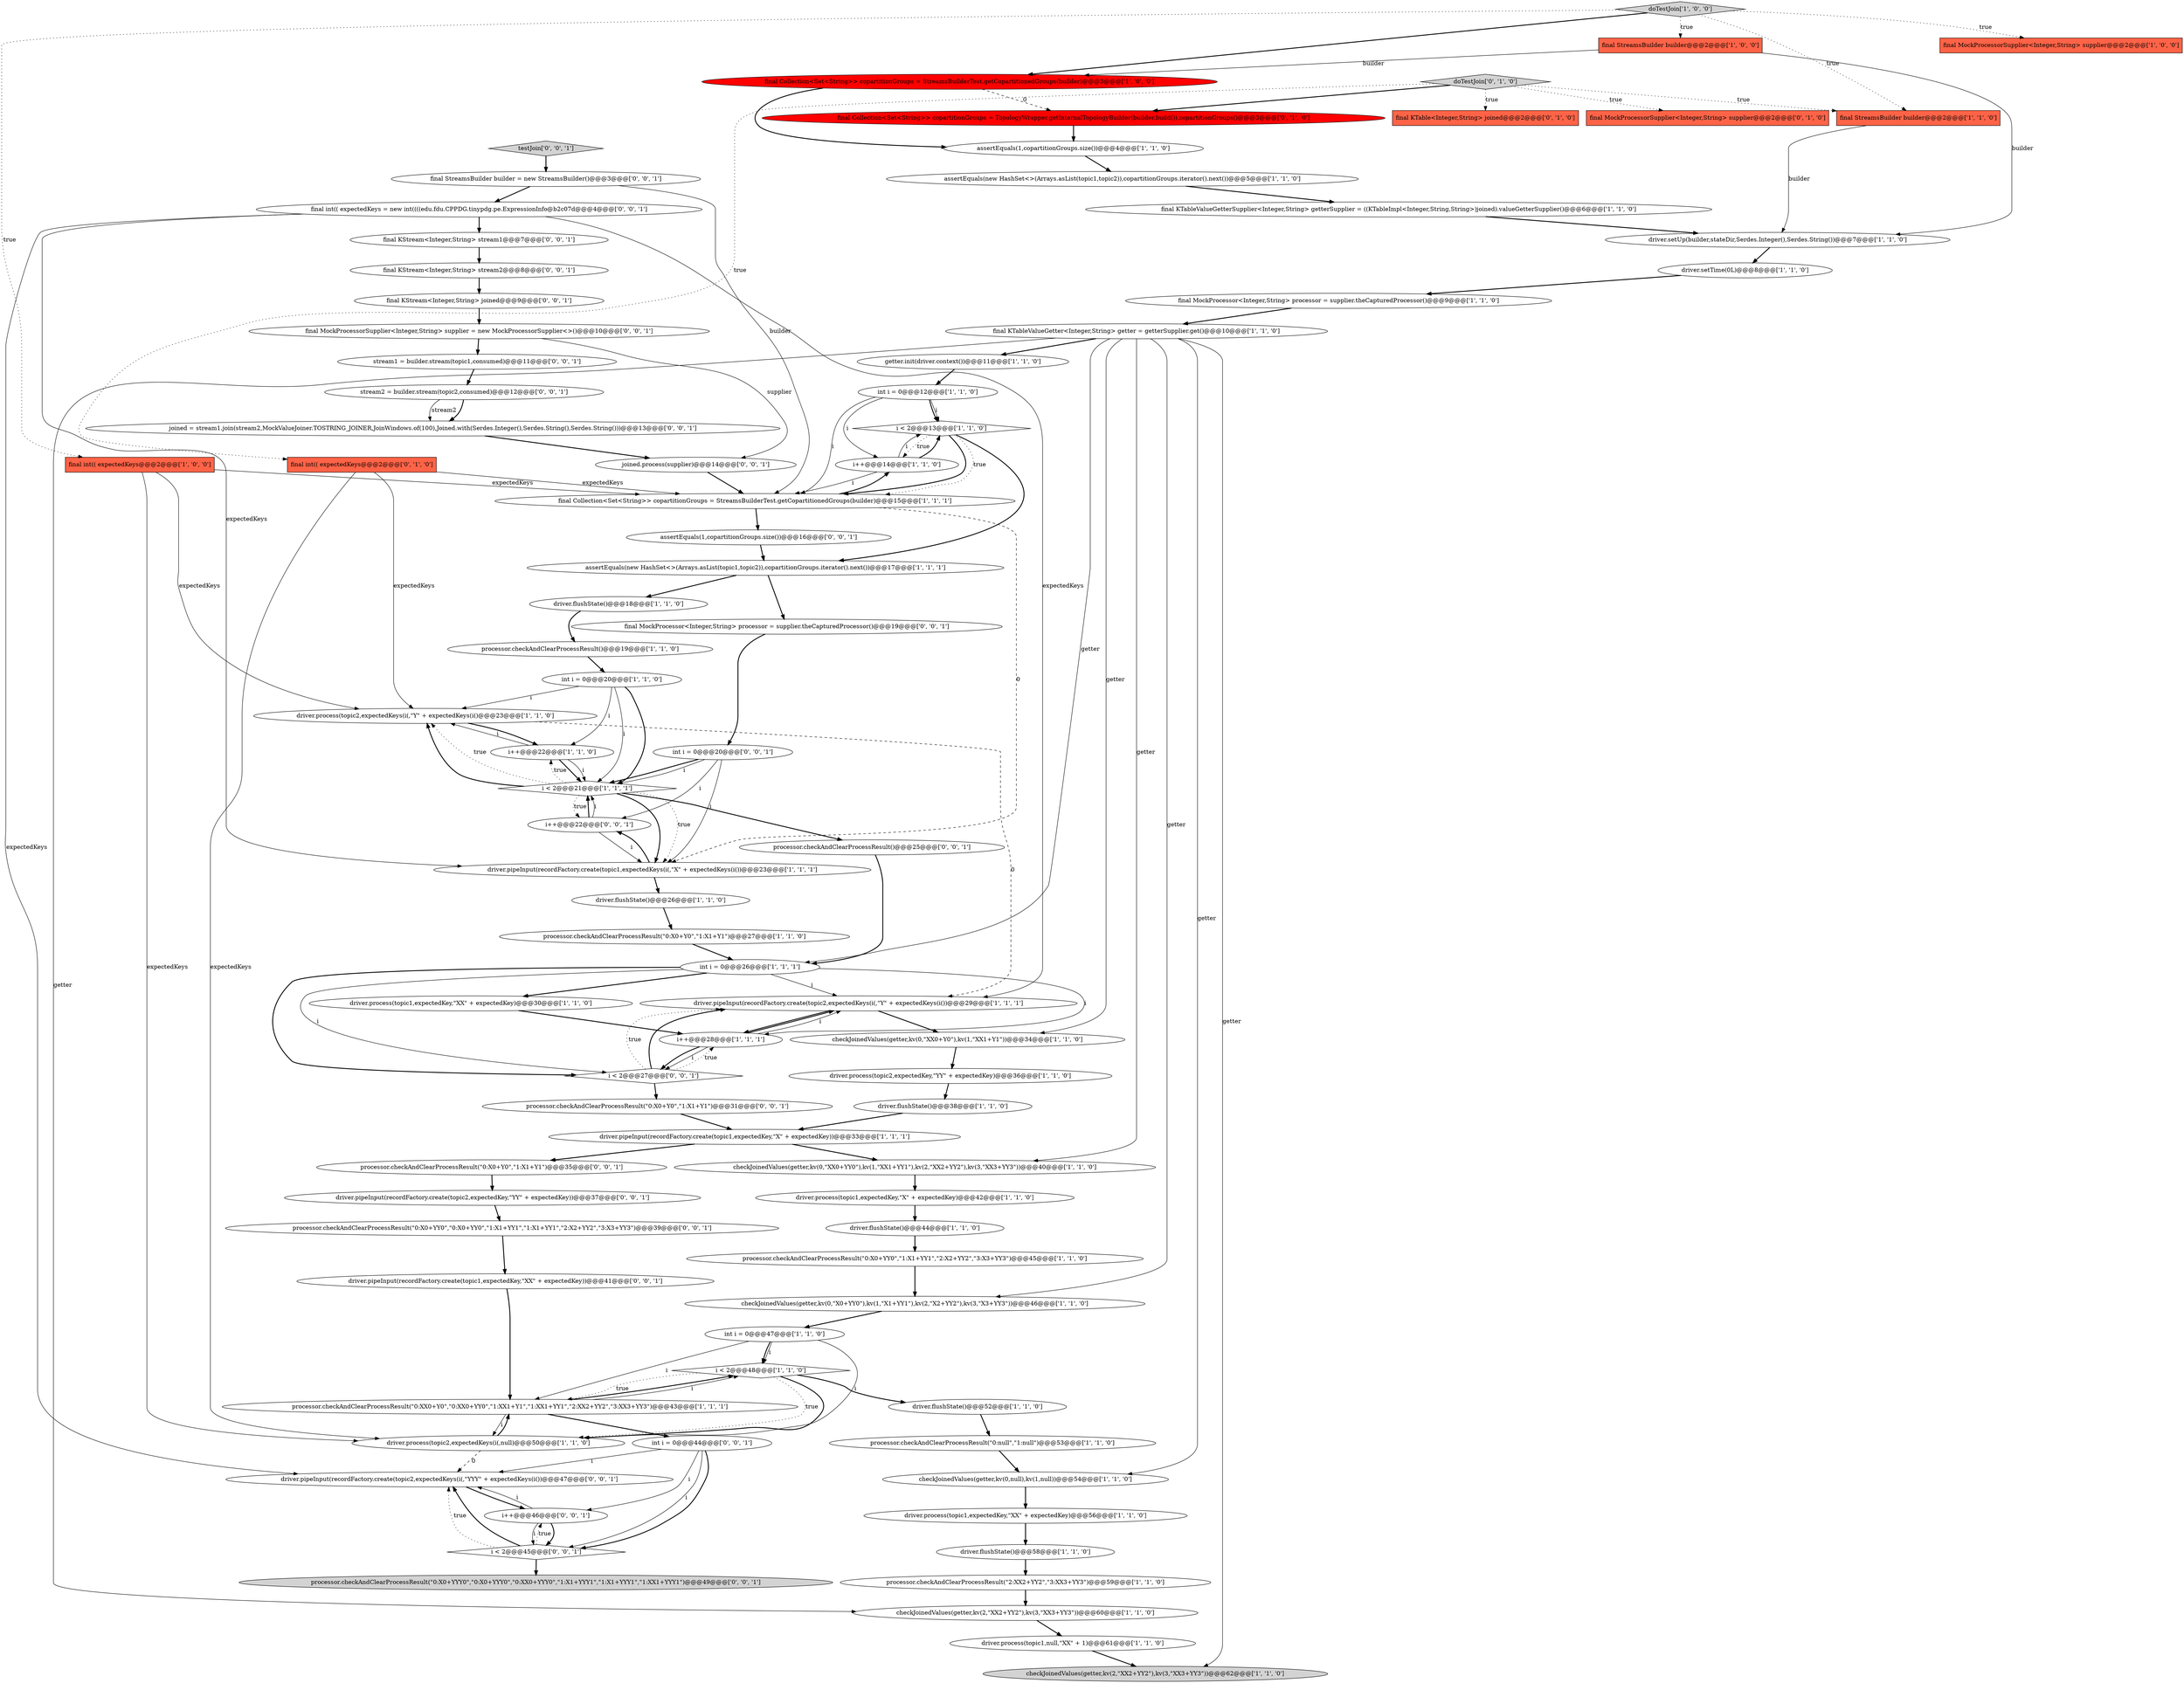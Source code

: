 digraph {
30 [style = filled, label = "driver.setTime(0L)@@@8@@@['1', '1', '0']", fillcolor = white, shape = ellipse image = "AAA0AAABBB1BBB"];
59 [style = filled, label = "joined.process(supplier)@@@14@@@['0', '0', '1']", fillcolor = white, shape = ellipse image = "AAA0AAABBB3BBB"];
71 [style = filled, label = "i++@@@22@@@['0', '0', '1']", fillcolor = white, shape = ellipse image = "AAA0AAABBB3BBB"];
47 [style = filled, label = "driver.flushState()@@@44@@@['1', '1', '0']", fillcolor = white, shape = ellipse image = "AAA0AAABBB1BBB"];
58 [style = filled, label = "doTestJoin['0', '1', '0']", fillcolor = lightgray, shape = diamond image = "AAA0AAABBB2BBB"];
45 [style = filled, label = "getter.init(driver.context())@@@11@@@['1', '1', '0']", fillcolor = white, shape = ellipse image = "AAA0AAABBB1BBB"];
0 [style = filled, label = "driver.process(topic2,expectedKeys(i(,\"Y\" + expectedKeys(i()@@@23@@@['1', '1', '0']", fillcolor = white, shape = ellipse image = "AAA0AAABBB1BBB"];
20 [style = filled, label = "driver.flushState()@@@18@@@['1', '1', '0']", fillcolor = white, shape = ellipse image = "AAA0AAABBB1BBB"];
15 [style = filled, label = "driver.flushState()@@@58@@@['1', '1', '0']", fillcolor = white, shape = ellipse image = "AAA0AAABBB1BBB"];
46 [style = filled, label = "driver.pipeInput(recordFactory.create(topic2,expectedKeys(i(,\"Y\" + expectedKeys(i())@@@29@@@['1', '1', '1']", fillcolor = white, shape = ellipse image = "AAA0AAABBB1BBB"];
10 [style = filled, label = "processor.checkAndClearProcessResult(\"0:X0+Y0\",\"1:X1+Y1\")@@@27@@@['1', '1', '0']", fillcolor = white, shape = ellipse image = "AAA0AAABBB1BBB"];
80 [style = filled, label = "i++@@@46@@@['0', '0', '1']", fillcolor = white, shape = ellipse image = "AAA0AAABBB3BBB"];
18 [style = filled, label = "driver.process(topic1,null,\"XX\" + 1)@@@61@@@['1', '1', '0']", fillcolor = white, shape = ellipse image = "AAA0AAABBB1BBB"];
67 [style = filled, label = "stream2 = builder.stream(topic2,consumed)@@@12@@@['0', '0', '1']", fillcolor = white, shape = ellipse image = "AAA0AAABBB3BBB"];
75 [style = filled, label = "int i = 0@@@20@@@['0', '0', '1']", fillcolor = white, shape = ellipse image = "AAA0AAABBB3BBB"];
17 [style = filled, label = "i < 2@@@48@@@['1', '1', '0']", fillcolor = white, shape = diamond image = "AAA0AAABBB1BBB"];
65 [style = filled, label = "i < 2@@@27@@@['0', '0', '1']", fillcolor = white, shape = diamond image = "AAA0AAABBB3BBB"];
28 [style = filled, label = "i < 2@@@13@@@['1', '1', '0']", fillcolor = white, shape = diamond image = "AAA0AAABBB1BBB"];
49 [style = filled, label = "driver.process(topic2,expectedKey,\"YY\" + expectedKey)@@@36@@@['1', '1', '0']", fillcolor = white, shape = ellipse image = "AAA0AAABBB1BBB"];
16 [style = filled, label = "final int(( expectedKeys@@@2@@@['1', '0', '0']", fillcolor = tomato, shape = box image = "AAA0AAABBB1BBB"];
43 [style = filled, label = "checkJoinedValues(getter,kv(0,\"XX0+YY0\"),kv(1,\"XX1+YY1\"),kv(2,\"XX2+YY2\"),kv(3,\"XX3+YY3\"))@@@40@@@['1', '1', '0']", fillcolor = white, shape = ellipse image = "AAA0AAABBB1BBB"];
69 [style = filled, label = "driver.pipeInput(recordFactory.create(topic1,expectedKey,\"XX\" + expectedKey))@@@41@@@['0', '0', '1']", fillcolor = white, shape = ellipse image = "AAA0AAABBB3BBB"];
36 [style = filled, label = "driver.process(topic1,expectedKey,\"X\" + expectedKey)@@@42@@@['1', '1', '0']", fillcolor = white, shape = ellipse image = "AAA0AAABBB1BBB"];
79 [style = filled, label = "driver.pipeInput(recordFactory.create(topic2,expectedKey,\"YY\" + expectedKey))@@@37@@@['0', '0', '1']", fillcolor = white, shape = ellipse image = "AAA0AAABBB3BBB"];
11 [style = filled, label = "checkJoinedValues(getter,kv(2,\"XX2+YY2\"),kv(3,\"XX3+YY3\"))@@@62@@@['1', '1', '0']", fillcolor = lightgray, shape = ellipse image = "AAA0AAABBB1BBB"];
44 [style = filled, label = "driver.setUp(builder,stateDir,Serdes.Integer(),Serdes.String())@@@7@@@['1', '1', '0']", fillcolor = white, shape = ellipse image = "AAA0AAABBB1BBB"];
56 [style = filled, label = "final KTable<Integer,String> joined@@@2@@@['0', '1', '0']", fillcolor = tomato, shape = box image = "AAA0AAABBB2BBB"];
8 [style = filled, label = "int i = 0@@@20@@@['1', '1', '0']", fillcolor = white, shape = ellipse image = "AAA0AAABBB1BBB"];
25 [style = filled, label = "doTestJoin['1', '0', '0']", fillcolor = lightgray, shape = diamond image = "AAA0AAABBB1BBB"];
23 [style = filled, label = "driver.pipeInput(recordFactory.create(topic1,expectedKey,\"X\" + expectedKey))@@@33@@@['1', '1', '1']", fillcolor = white, shape = ellipse image = "AAA0AAABBB1BBB"];
57 [style = filled, label = "final Collection<Set<String>> copartitionGroups = TopologyWrapper.getInternalTopologyBuilder(builder.build()).copartitionGroups()@@@3@@@['0', '1', '0']", fillcolor = red, shape = ellipse image = "AAA1AAABBB2BBB"];
3 [style = filled, label = "final MockProcessorSupplier<Integer,String> supplier@@@2@@@['1', '0', '0']", fillcolor = tomato, shape = box image = "AAA0AAABBB1BBB"];
22 [style = filled, label = "processor.checkAndClearProcessResult(\"2:XX2+YY2\",\"3:XX3+YY3\")@@@59@@@['1', '1', '0']", fillcolor = white, shape = ellipse image = "AAA0AAABBB1BBB"];
40 [style = filled, label = "processor.checkAndClearProcessResult(\"0:XX0+Y0\",\"0:XX0+YY0\",\"1:XX1+Y1\",\"1:XX1+YY1\",\"2:XX2+YY2\",\"3:XX3+YY3\")@@@43@@@['1', '1', '1']", fillcolor = white, shape = ellipse image = "AAA0AAABBB1BBB"];
81 [style = filled, label = "joined = stream1.join(stream2,MockValueJoiner.TOSTRING_JOINER,JoinWindows.of(100),Joined.with(Serdes.Integer(),Serdes.String(),Serdes.String()))@@@13@@@['0', '0', '1']", fillcolor = white, shape = ellipse image = "AAA0AAABBB3BBB"];
12 [style = filled, label = "driver.process(topic1,expectedKey,\"XX\" + expectedKey)@@@56@@@['1', '1', '0']", fillcolor = white, shape = ellipse image = "AAA0AAABBB1BBB"];
63 [style = filled, label = "processor.checkAndClearProcessResult(\"0:X0+YYY0\",\"0:X0+YYY0\",\"0:XX0+YYY0\",\"1:X1+YYY1\",\"1:X1+YYY1\",\"1:XX1+YYY1\")@@@49@@@['0', '0', '1']", fillcolor = lightgray, shape = ellipse image = "AAA0AAABBB3BBB"];
50 [style = filled, label = "checkJoinedValues(getter,kv(0,\"XX0+Y0\"),kv(1,\"XX1+Y1\"))@@@34@@@['1', '1', '0']", fillcolor = white, shape = ellipse image = "AAA0AAABBB1BBB"];
34 [style = filled, label = "final StreamsBuilder builder@@@2@@@['1', '0', '0']", fillcolor = tomato, shape = box image = "AAA0AAABBB1BBB"];
74 [style = filled, label = "driver.pipeInput(recordFactory.create(topic2,expectedKeys(i(,\"YYY\" + expectedKeys(i())@@@47@@@['0', '0', '1']", fillcolor = white, shape = ellipse image = "AAA0AAABBB3BBB"];
55 [style = filled, label = "final int(( expectedKeys@@@2@@@['0', '1', '0']", fillcolor = tomato, shape = box image = "AAA0AAABBB2BBB"];
66 [style = filled, label = "final KStream<Integer,String> joined@@@9@@@['0', '0', '1']", fillcolor = white, shape = ellipse image = "AAA0AAABBB3BBB"];
19 [style = filled, label = "processor.checkAndClearProcessResult(\"0:null\",\"1:null\")@@@53@@@['1', '1', '0']", fillcolor = white, shape = ellipse image = "AAA0AAABBB1BBB"];
33 [style = filled, label = "checkJoinedValues(getter,kv(2,\"XX2+YY2\"),kv(3,\"XX3+YY3\"))@@@60@@@['1', '1', '0']", fillcolor = white, shape = ellipse image = "AAA0AAABBB1BBB"];
2 [style = filled, label = "assertEquals(new HashSet<>(Arrays.asList(topic1,topic2)),copartitionGroups.iterator().next())@@@17@@@['1', '1', '1']", fillcolor = white, shape = ellipse image = "AAA0AAABBB1BBB"];
42 [style = filled, label = "driver.flushState()@@@52@@@['1', '1', '0']", fillcolor = white, shape = ellipse image = "AAA0AAABBB1BBB"];
26 [style = filled, label = "i++@@@14@@@['1', '1', '0']", fillcolor = white, shape = ellipse image = "AAA0AAABBB1BBB"];
21 [style = filled, label = "processor.checkAndClearProcessResult(\"0:X0+YY0\",\"1:X1+YY1\",\"2:X2+YY2\",\"3:X3+YY3\")@@@45@@@['1', '1', '0']", fillcolor = white, shape = ellipse image = "AAA0AAABBB1BBB"];
61 [style = filled, label = "final StreamsBuilder builder = new StreamsBuilder()@@@3@@@['0', '0', '1']", fillcolor = white, shape = ellipse image = "AAA0AAABBB3BBB"];
29 [style = filled, label = "driver.flushState()@@@38@@@['1', '1', '0']", fillcolor = white, shape = ellipse image = "AAA0AAABBB1BBB"];
84 [style = filled, label = "final KStream<Integer,String> stream2@@@8@@@['0', '0', '1']", fillcolor = white, shape = ellipse image = "AAA0AAABBB3BBB"];
7 [style = filled, label = "driver.flushState()@@@26@@@['1', '1', '0']", fillcolor = white, shape = ellipse image = "AAA0AAABBB1BBB"];
78 [style = filled, label = "final MockProcessorSupplier<Integer,String> supplier = new MockProcessorSupplier<>()@@@10@@@['0', '0', '1']", fillcolor = white, shape = ellipse image = "AAA0AAABBB3BBB"];
13 [style = filled, label = "processor.checkAndClearProcessResult()@@@19@@@['1', '1', '0']", fillcolor = white, shape = ellipse image = "AAA0AAABBB1BBB"];
83 [style = filled, label = "stream1 = builder.stream(topic1,consumed)@@@11@@@['0', '0', '1']", fillcolor = white, shape = ellipse image = "AAA0AAABBB3BBB"];
73 [style = filled, label = "int i = 0@@@44@@@['0', '0', '1']", fillcolor = white, shape = ellipse image = "AAA0AAABBB3BBB"];
51 [style = filled, label = "int i = 0@@@12@@@['1', '1', '0']", fillcolor = white, shape = ellipse image = "AAA0AAABBB1BBB"];
68 [style = filled, label = "processor.checkAndClearProcessResult(\"0:X0+Y0\",\"1:X1+Y1\")@@@35@@@['0', '0', '1']", fillcolor = white, shape = ellipse image = "AAA0AAABBB3BBB"];
77 [style = filled, label = "assertEquals(1,copartitionGroups.size())@@@16@@@['0', '0', '1']", fillcolor = white, shape = ellipse image = "AAA0AAABBB3BBB"];
85 [style = filled, label = "final MockProcessor<Integer,String> processor = supplier.theCapturedProcessor()@@@19@@@['0', '0', '1']", fillcolor = white, shape = ellipse image = "AAA0AAABBB3BBB"];
31 [style = filled, label = "final Collection<Set<String>> copartitionGroups = StreamsBuilderTest.getCopartitionedGroups(builder)@@@15@@@['1', '1', '1']", fillcolor = white, shape = ellipse image = "AAA0AAABBB1BBB"];
38 [style = filled, label = "i < 2@@@21@@@['1', '1', '1']", fillcolor = white, shape = diamond image = "AAA0AAABBB1BBB"];
48 [style = filled, label = "i++@@@22@@@['1', '1', '0']", fillcolor = white, shape = ellipse image = "AAA0AAABBB1BBB"];
70 [style = filled, label = "testJoin['0', '0', '1']", fillcolor = lightgray, shape = diamond image = "AAA0AAABBB3BBB"];
5 [style = filled, label = "final KTableValueGetterSupplier<Integer,String> getterSupplier = ((KTableImpl<Integer,String,String>)joined).valueGetterSupplier()@@@6@@@['1', '1', '0']", fillcolor = white, shape = ellipse image = "AAA0AAABBB1BBB"];
27 [style = filled, label = "assertEquals(new HashSet<>(Arrays.asList(topic1,topic2)),copartitionGroups.iterator().next())@@@5@@@['1', '1', '0']", fillcolor = white, shape = ellipse image = "AAA0AAABBB1BBB"];
32 [style = filled, label = "final KTableValueGetter<Integer,String> getter = getterSupplier.get()@@@10@@@['1', '1', '0']", fillcolor = white, shape = ellipse image = "AAA0AAABBB1BBB"];
41 [style = filled, label = "assertEquals(1,copartitionGroups.size())@@@4@@@['1', '1', '0']", fillcolor = white, shape = ellipse image = "AAA0AAABBB1BBB"];
14 [style = filled, label = "int i = 0@@@26@@@['1', '1', '1']", fillcolor = white, shape = ellipse image = "AAA0AAABBB1BBB"];
72 [style = filled, label = "i < 2@@@45@@@['0', '0', '1']", fillcolor = white, shape = diamond image = "AAA0AAABBB3BBB"];
64 [style = filled, label = "final int(( expectedKeys = new int((((edu.fdu.CPPDG.tinypdg.pe.ExpressionInfo@b2c07d@@@4@@@['0', '0', '1']", fillcolor = white, shape = ellipse image = "AAA0AAABBB3BBB"];
54 [style = filled, label = "final MockProcessorSupplier<Integer,String> supplier@@@2@@@['0', '1', '0']", fillcolor = tomato, shape = box image = "AAA0AAABBB2BBB"];
24 [style = filled, label = "i++@@@28@@@['1', '1', '1']", fillcolor = white, shape = ellipse image = "AAA0AAABBB1BBB"];
82 [style = filled, label = "final KStream<Integer,String> stream1@@@7@@@['0', '0', '1']", fillcolor = white, shape = ellipse image = "AAA0AAABBB3BBB"];
1 [style = filled, label = "driver.process(topic1,expectedKey,\"XX\" + expectedKey)@@@30@@@['1', '1', '0']", fillcolor = white, shape = ellipse image = "AAA0AAABBB1BBB"];
52 [style = filled, label = "driver.process(topic2,expectedKeys(i(,null)@@@50@@@['1', '1', '0']", fillcolor = white, shape = ellipse image = "AAA0AAABBB1BBB"];
39 [style = filled, label = "driver.pipeInput(recordFactory.create(topic1,expectedKeys(i(,\"X\" + expectedKeys(i())@@@23@@@['1', '1', '1']", fillcolor = white, shape = ellipse image = "AAA0AAABBB1BBB"];
53 [style = filled, label = "final StreamsBuilder builder@@@2@@@['1', '1', '0']", fillcolor = tomato, shape = box image = "AAA0AAABBB1BBB"];
37 [style = filled, label = "checkJoinedValues(getter,kv(0,null),kv(1,null))@@@54@@@['1', '1', '0']", fillcolor = white, shape = ellipse image = "AAA0AAABBB1BBB"];
6 [style = filled, label = "final MockProcessor<Integer,String> processor = supplier.theCapturedProcessor()@@@9@@@['1', '1', '0']", fillcolor = white, shape = ellipse image = "AAA0AAABBB1BBB"];
62 [style = filled, label = "processor.checkAndClearProcessResult(\"0:X0+Y0\",\"1:X1+Y1\")@@@31@@@['0', '0', '1']", fillcolor = white, shape = ellipse image = "AAA0AAABBB3BBB"];
35 [style = filled, label = "int i = 0@@@47@@@['1', '1', '0']", fillcolor = white, shape = ellipse image = "AAA0AAABBB1BBB"];
9 [style = filled, label = "checkJoinedValues(getter,kv(0,\"X0+YY0\"),kv(1,\"X1+YY1\"),kv(2,\"X2+YY2\"),kv(3,\"X3+YY3\"))@@@46@@@['1', '1', '0']", fillcolor = white, shape = ellipse image = "AAA0AAABBB1BBB"];
76 [style = filled, label = "processor.checkAndClearProcessResult()@@@25@@@['0', '0', '1']", fillcolor = white, shape = ellipse image = "AAA0AAABBB3BBB"];
60 [style = filled, label = "processor.checkAndClearProcessResult(\"0:X0+YY0\",\"0:X0+YY0\",\"1:X1+YY1\",\"1:X1+YY1\",\"2:X2+YY2\",\"3:X3+YY3\")@@@39@@@['0', '0', '1']", fillcolor = white, shape = ellipse image = "AAA0AAABBB3BBB"];
4 [style = filled, label = "final Collection<Set<String>> copartitionGroups = StreamsBuilderTest.getCopartitionedGroups(builder)@@@3@@@['1', '0', '0']", fillcolor = red, shape = ellipse image = "AAA1AAABBB1BBB"];
73->74 [style = solid, label="i"];
64->46 [style = solid, label="expectedKeys"];
38->76 [style = bold, label=""];
48->0 [style = solid, label="i"];
17->52 [style = dotted, label="true"];
80->74 [style = solid, label="i"];
31->77 [style = bold, label=""];
78->59 [style = solid, label="supplier"];
67->81 [style = bold, label=""];
65->62 [style = bold, label=""];
38->39 [style = dotted, label="true"];
14->65 [style = bold, label=""];
59->31 [style = bold, label=""];
75->38 [style = bold, label=""];
61->31 [style = solid, label="builder"];
23->68 [style = bold, label=""];
35->52 [style = solid, label="i"];
71->38 [style = bold, label=""];
57->41 [style = bold, label=""];
30->6 [style = bold, label=""];
38->39 [style = bold, label=""];
9->35 [style = bold, label=""];
61->64 [style = bold, label=""];
76->14 [style = bold, label=""];
33->18 [style = bold, label=""];
38->48 [style = dotted, label="true"];
48->38 [style = solid, label="i"];
32->9 [style = solid, label="getter"];
38->71 [style = dotted, label="true"];
26->28 [style = bold, label=""];
27->5 [style = bold, label=""];
46->50 [style = bold, label=""];
62->23 [style = bold, label=""];
73->80 [style = solid, label="i"];
53->44 [style = solid, label="builder"];
71->38 [style = solid, label="i"];
24->46 [style = bold, label=""];
32->37 [style = solid, label="getter"];
71->39 [style = solid, label="i"];
42->19 [style = bold, label=""];
6->32 [style = bold, label=""];
22->33 [style = bold, label=""];
2->20 [style = bold, label=""];
51->31 [style = solid, label="i"];
51->28 [style = bold, label=""];
10->14 [style = bold, label=""];
58->53 [style = dotted, label="true"];
66->78 [style = bold, label=""];
58->54 [style = dotted, label="true"];
75->38 [style = solid, label="i"];
32->50 [style = solid, label="getter"];
81->59 [style = bold, label=""];
18->11 [style = bold, label=""];
46->24 [style = bold, label=""];
32->43 [style = solid, label="getter"];
55->52 [style = solid, label="expectedKeys"];
31->39 [style = dashed, label="0"];
55->31 [style = solid, label="expectedKeys"];
65->46 [style = dotted, label="true"];
29->23 [style = bold, label=""];
73->72 [style = solid, label="i"];
17->42 [style = bold, label=""];
8->48 [style = solid, label="i"];
8->38 [style = bold, label=""];
50->49 [style = bold, label=""];
19->37 [style = bold, label=""];
24->65 [style = solid, label="i"];
21->9 [style = bold, label=""];
16->31 [style = solid, label="expectedKeys"];
14->24 [style = solid, label="i"];
39->7 [style = bold, label=""];
32->33 [style = solid, label="getter"];
38->0 [style = bold, label=""];
40->17 [style = bold, label=""];
35->17 [style = bold, label=""];
0->48 [style = bold, label=""];
84->66 [style = bold, label=""];
83->67 [style = bold, label=""];
8->38 [style = solid, label="i"];
79->60 [style = bold, label=""];
58->55 [style = dotted, label="true"];
65->46 [style = bold, label=""];
32->14 [style = solid, label="getter"];
25->53 [style = dotted, label="true"];
4->57 [style = dashed, label="0"];
70->61 [style = bold, label=""];
44->30 [style = bold, label=""];
64->82 [style = bold, label=""];
17->52 [style = bold, label=""];
20->13 [style = bold, label=""];
34->4 [style = solid, label="builder"];
41->27 [style = bold, label=""];
16->52 [style = solid, label="expectedKeys"];
80->72 [style = bold, label=""];
45->51 [style = bold, label=""];
58->56 [style = dotted, label="true"];
68->79 [style = bold, label=""];
28->31 [style = bold, label=""];
23->43 [style = bold, label=""];
43->36 [style = bold, label=""];
72->74 [style = dotted, label="true"];
58->57 [style = bold, label=""];
65->24 [style = dotted, label="true"];
69->40 [style = bold, label=""];
40->52 [style = solid, label="i"];
4->41 [style = bold, label=""];
64->39 [style = solid, label="expectedKeys"];
37->12 [style = bold, label=""];
15->22 [style = bold, label=""];
75->71 [style = solid, label="i"];
31->26 [style = bold, label=""];
26->31 [style = solid, label="i"];
72->63 [style = bold, label=""];
5->44 [style = bold, label=""];
40->17 [style = solid, label="i"];
52->40 [style = bold, label=""];
73->72 [style = bold, label=""];
32->11 [style = solid, label="getter"];
2->85 [style = bold, label=""];
47->21 [style = bold, label=""];
60->69 [style = bold, label=""];
0->46 [style = dashed, label="0"];
51->26 [style = solid, label="i"];
16->0 [style = solid, label="expectedKeys"];
52->74 [style = dashed, label="0"];
25->16 [style = dotted, label="true"];
49->29 [style = bold, label=""];
32->45 [style = bold, label=""];
28->31 [style = dotted, label="true"];
8->0 [style = solid, label="i"];
36->47 [style = bold, label=""];
72->74 [style = bold, label=""];
64->74 [style = solid, label="expectedKeys"];
14->65 [style = solid, label="i"];
7->10 [style = bold, label=""];
39->71 [style = bold, label=""];
25->34 [style = dotted, label="true"];
12->15 [style = bold, label=""];
51->28 [style = solid, label="i"];
25->4 [style = bold, label=""];
26->28 [style = solid, label="i"];
78->83 [style = bold, label=""];
38->0 [style = dotted, label="true"];
34->44 [style = solid, label="builder"];
17->40 [style = dotted, label="true"];
74->80 [style = bold, label=""];
85->75 [style = bold, label=""];
40->73 [style = bold, label=""];
72->80 [style = dotted, label="true"];
14->1 [style = bold, label=""];
24->46 [style = solid, label="i"];
35->40 [style = solid, label="i"];
77->2 [style = bold, label=""];
28->2 [style = bold, label=""];
14->46 [style = solid, label="i"];
35->17 [style = solid, label="i"];
48->38 [style = bold, label=""];
82->84 [style = bold, label=""];
1->24 [style = bold, label=""];
28->26 [style = dotted, label="true"];
67->81 [style = solid, label="stream2"];
25->3 [style = dotted, label="true"];
75->39 [style = solid, label="i"];
55->0 [style = solid, label="expectedKeys"];
13->8 [style = bold, label=""];
24->65 [style = bold, label=""];
80->72 [style = solid, label="i"];
}
